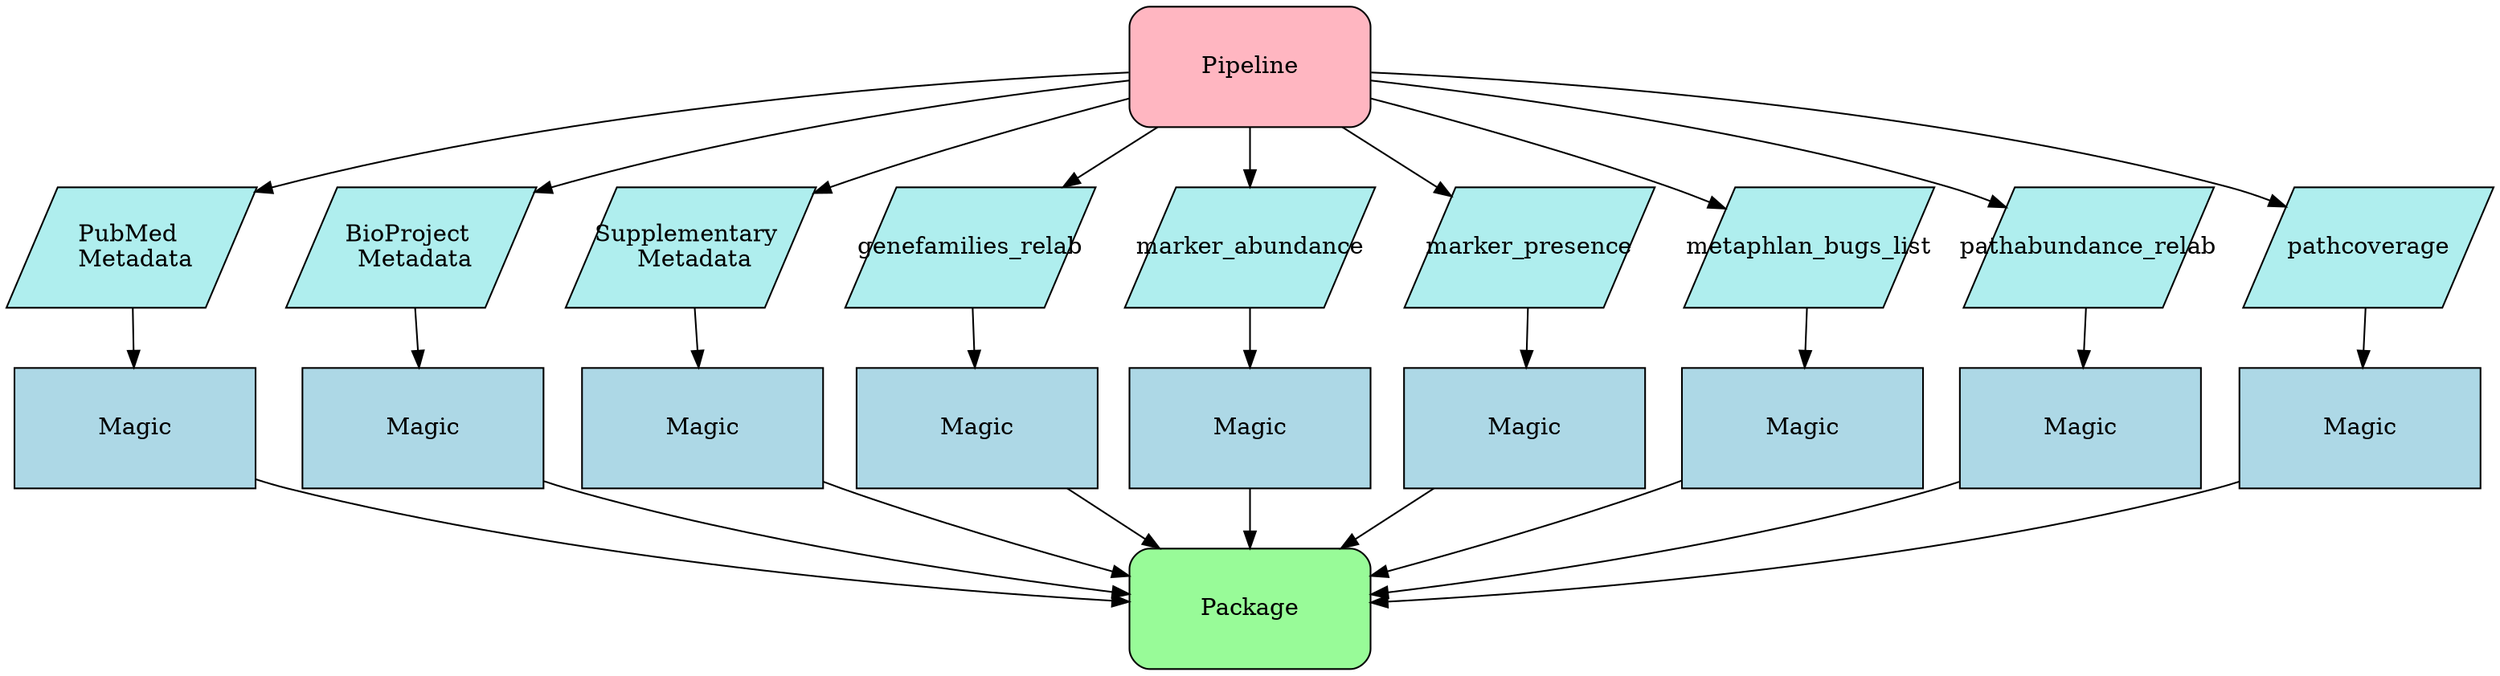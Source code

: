 digraph {
  node [fixedsize=true height=1 width=2]
  
  node [fillcolor=lightyellow shape=diamond style=filled]
  //D1001 [label="Decision"]
  
  node [fillcolor=paleturquoise shape=parallelogram style=filled]
  //I1001 [label="Input/Output"]
  I1001 [label="PubMed \n Metadata"]
  I1002 [label="BioProject \n Metadata"]
  I1003 [label="Supplementary \n Metadata"]
  I1004 [label="genefamilies_relab"]
  I1005 [label="marker_abundance"]
  I1006 [label="marker_presence"]
  I1007 [label="metaphlan_bugs_list"]
  I1008 [label="pathabundance_relab"]
  I1009 [label="pathcoverage"]
  
  node [fillcolor=pink shape=invtrapezium style=filled]
  //M1001 [label="Manual Process"]
  
  node [fillcolor=lightblue height=1 shape=rectangle style=filled]
  //P1001 [label="Process"]
  P1001 [label="Magic"]
  P1002 [label="Magic"]
  P1003 [label="Magic"]
  P1004 [label="Magic"]
  P1005 [label="Magic"]
  P1006 [label="Magic"]
  P1007 [label="Magic"]
  P1008 [label="Magic"]
  P1009 [label="Magic"]
  
  node [fillcolor=lightgray shape=cylinder style=filled]
  //S1001 [label="Storage"]
  
  node [fillcolor=lightpink shape=rectangle style="filled,rounded"]
  //T1001 [label="Terminator"]
  T1001 [label="Pipeline"]
  
  node [fillcolor=palegreen shape=rectangle style="filled,rounded"]
  //T2001 [label="Terminator"]
  T2001 [label="Package"]
  
  T1001 -> {I1001 I1002 I1003 I1004 I1005 I1006 I1007 I1008 I1009}
  I1001 -> P1001
  I1002 -> P1002
  I1003 -> P1003
  I1004 -> P1004
  I1005 -> P1005
  I1006 -> P1006
  I1007 -> P1007
  I1008 -> P1008
  I1009 -> P1009
  {P1001 P1002 P1003 P1004 P1005 P1006 P1007 P1008 P1009} -> T2001
}
